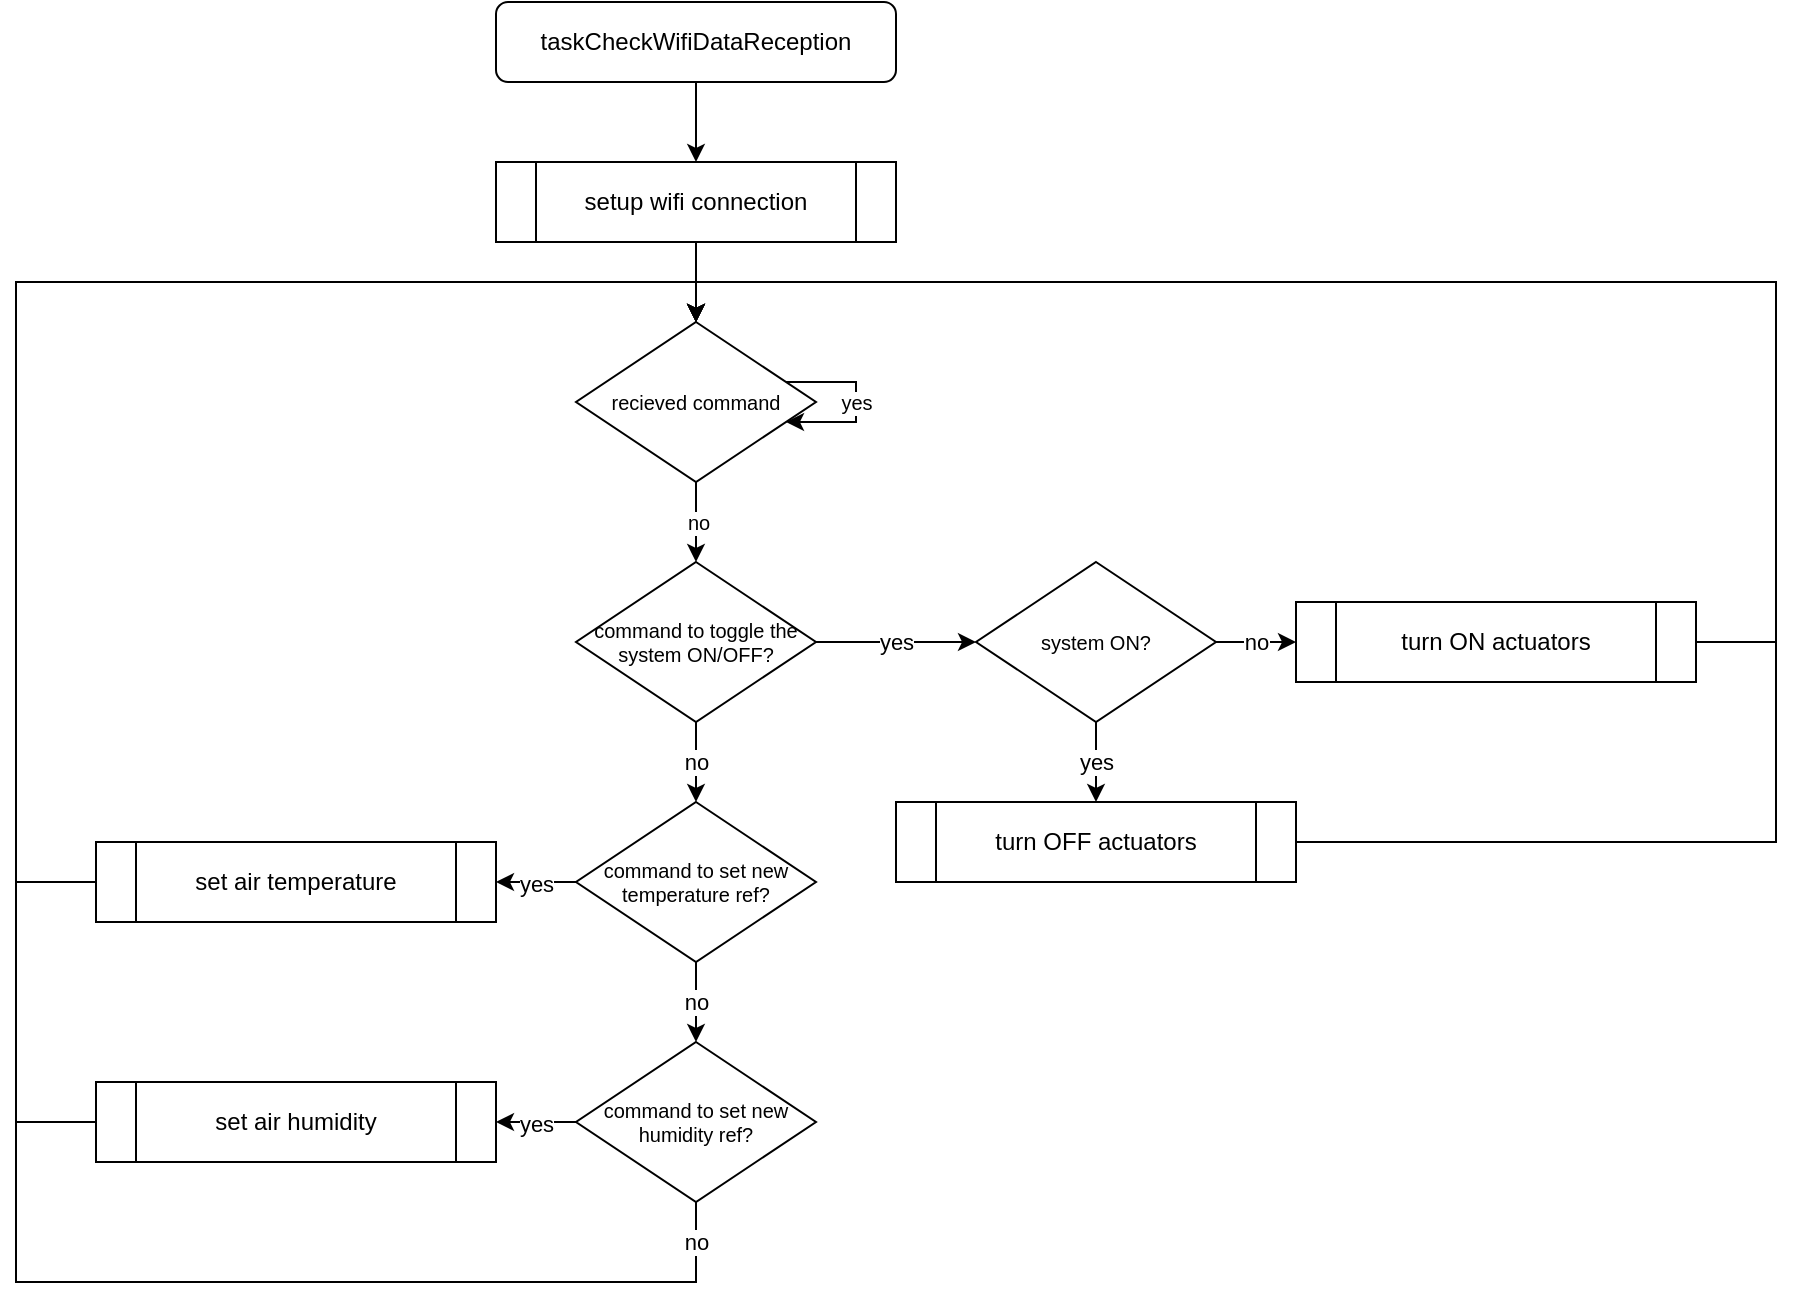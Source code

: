 <mxfile version="15.9.4" type="device"><diagram id="C5RBs43oDa-KdzZeNtuy" name="Page-1"><mxGraphModel dx="1730" dy="815" grid="1" gridSize="10" guides="1" tooltips="1" connect="1" arrows="1" fold="1" page="1" pageScale="1" pageWidth="827" pageHeight="1169" math="0" shadow="0"><root><mxCell id="WIyWlLk6GJQsqaUBKTNV-0"/><mxCell id="WIyWlLk6GJQsqaUBKTNV-1" parent="WIyWlLk6GJQsqaUBKTNV-0"/><mxCell id="kXIF5lAyFnLGbSisuO0o-7" value="" style="edgeStyle=orthogonalEdgeStyle;rounded=0;orthogonalLoop=1;jettySize=auto;html=1;fontSize=10;" parent="WIyWlLk6GJQsqaUBKTNV-1" source="kXIF5lAyFnLGbSisuO0o-2" edge="1"><mxGeometry relative="1" as="geometry"><mxPoint x="380" y="160" as="targetPoint"/></mxGeometry></mxCell><mxCell id="kXIF5lAyFnLGbSisuO0o-2" value="taskCheckWifiDataReception" style="rounded=1;whiteSpace=wrap;html=1;" parent="WIyWlLk6GJQsqaUBKTNV-1" vertex="1"><mxGeometry x="280" y="80" width="200" height="40" as="geometry"/></mxCell><mxCell id="kXIF5lAyFnLGbSisuO0o-10" value="no" style="edgeStyle=orthogonalEdgeStyle;rounded=0;orthogonalLoop=1;jettySize=auto;html=1;fontSize=10;" parent="WIyWlLk6GJQsqaUBKTNV-1" source="kXIF5lAyFnLGbSisuO0o-6" edge="1"><mxGeometry relative="1" as="geometry"><mxPoint x="380" y="360" as="targetPoint"/></mxGeometry></mxCell><mxCell id="kXIF5lAyFnLGbSisuO0o-6" value="&lt;span style=&quot;font-size: 10px&quot;&gt;recieved command&lt;br style=&quot;font-size: 10px&quot;&gt;&lt;/span&gt;" style="rhombus;whiteSpace=wrap;html=1;fontSize=10;" parent="WIyWlLk6GJQsqaUBKTNV-1" vertex="1"><mxGeometry x="320" y="240" width="120" height="80" as="geometry"/></mxCell><mxCell id="kXIF5lAyFnLGbSisuO0o-26" value="yes" style="edgeStyle=orthogonalEdgeStyle;rounded=0;orthogonalLoop=1;jettySize=auto;html=1;fontSize=10;" parent="WIyWlLk6GJQsqaUBKTNV-1" source="kXIF5lAyFnLGbSisuO0o-6" target="kXIF5lAyFnLGbSisuO0o-6" edge="1"><mxGeometry relative="1" as="geometry"/></mxCell><mxCell id="KD7gQ-MLyxfakXhrzJCq-25" value="" style="edgeStyle=orthogonalEdgeStyle;rounded=0;orthogonalLoop=1;jettySize=auto;html=1;" edge="1" parent="WIyWlLk6GJQsqaUBKTNV-1" source="KD7gQ-MLyxfakXhrzJCq-1" target="kXIF5lAyFnLGbSisuO0o-6"><mxGeometry relative="1" as="geometry"/></mxCell><mxCell id="KD7gQ-MLyxfakXhrzJCq-1" value="setup wifi connection" style="shape=process;whiteSpace=wrap;html=1;backgroundOutline=1;" vertex="1" parent="WIyWlLk6GJQsqaUBKTNV-1"><mxGeometry x="280" y="160" width="200" height="40" as="geometry"/></mxCell><mxCell id="KD7gQ-MLyxfakXhrzJCq-11" style="edgeStyle=orthogonalEdgeStyle;rounded=0;orthogonalLoop=1;jettySize=auto;html=1;entryX=0.5;entryY=0;entryDx=0;entryDy=0;" edge="1" parent="WIyWlLk6GJQsqaUBKTNV-1" target="kXIF5lAyFnLGbSisuO0o-6"><mxGeometry relative="1" as="geometry"><mxPoint x="80" y="520" as="sourcePoint"/><Array as="points"><mxPoint x="40" y="520"/><mxPoint x="40" y="220"/><mxPoint x="380" y="220"/></Array></mxGeometry></mxCell><mxCell id="KD7gQ-MLyxfakXhrzJCq-12" value="no" style="edgeStyle=orthogonalEdgeStyle;rounded=0;orthogonalLoop=1;jettySize=auto;html=1;" edge="1" parent="WIyWlLk6GJQsqaUBKTNV-1" source="KD7gQ-MLyxfakXhrzJCq-3" target="KD7gQ-MLyxfakXhrzJCq-4"><mxGeometry relative="1" as="geometry"/></mxCell><mxCell id="KD7gQ-MLyxfakXhrzJCq-14" value="yes" style="edgeStyle=orthogonalEdgeStyle;rounded=0;orthogonalLoop=1;jettySize=auto;html=1;" edge="1" parent="WIyWlLk6GJQsqaUBKTNV-1" source="KD7gQ-MLyxfakXhrzJCq-3" target="KD7gQ-MLyxfakXhrzJCq-6"><mxGeometry relative="1" as="geometry"/></mxCell><mxCell id="KD7gQ-MLyxfakXhrzJCq-3" value="&lt;span style=&quot;font-size: 10px&quot;&gt;command to toggle the system ON/OFF?&lt;br style=&quot;font-size: 10px&quot;&gt;&lt;/span&gt;" style="rhombus;whiteSpace=wrap;html=1;fontSize=10;" vertex="1" parent="WIyWlLk6GJQsqaUBKTNV-1"><mxGeometry x="320" y="360" width="120" height="80" as="geometry"/></mxCell><mxCell id="KD7gQ-MLyxfakXhrzJCq-8" value="yes" style="edgeStyle=orthogonalEdgeStyle;rounded=0;orthogonalLoop=1;jettySize=auto;html=1;" edge="1" parent="WIyWlLk6GJQsqaUBKTNV-1" source="KD7gQ-MLyxfakXhrzJCq-4"><mxGeometry relative="1" as="geometry"><mxPoint x="280" y="520" as="targetPoint"/></mxGeometry></mxCell><mxCell id="KD7gQ-MLyxfakXhrzJCq-13" value="no" style="edgeStyle=orthogonalEdgeStyle;rounded=0;orthogonalLoop=1;jettySize=auto;html=1;entryX=0.5;entryY=0;entryDx=0;entryDy=0;" edge="1" parent="WIyWlLk6GJQsqaUBKTNV-1" source="KD7gQ-MLyxfakXhrzJCq-4" target="KD7gQ-MLyxfakXhrzJCq-5"><mxGeometry relative="1" as="geometry"/></mxCell><mxCell id="KD7gQ-MLyxfakXhrzJCq-4" value="&lt;span style=&quot;font-size: 10px&quot;&gt;command to set new temperature ref?&lt;br style=&quot;font-size: 10px&quot;&gt;&lt;/span&gt;" style="rhombus;whiteSpace=wrap;html=1;fontSize=10;" vertex="1" parent="WIyWlLk6GJQsqaUBKTNV-1"><mxGeometry x="320" y="480" width="120" height="80" as="geometry"/></mxCell><mxCell id="KD7gQ-MLyxfakXhrzJCq-9" value="yes" style="edgeStyle=orthogonalEdgeStyle;rounded=0;orthogonalLoop=1;jettySize=auto;html=1;" edge="1" parent="WIyWlLk6GJQsqaUBKTNV-1" source="KD7gQ-MLyxfakXhrzJCq-5"><mxGeometry relative="1" as="geometry"><mxPoint x="280" y="640" as="targetPoint"/></mxGeometry></mxCell><mxCell id="KD7gQ-MLyxfakXhrzJCq-15" value="no" style="edgeStyle=orthogonalEdgeStyle;rounded=0;orthogonalLoop=1;jettySize=auto;html=1;entryX=0.5;entryY=0;entryDx=0;entryDy=0;" edge="1" parent="WIyWlLk6GJQsqaUBKTNV-1" source="KD7gQ-MLyxfakXhrzJCq-5" target="kXIF5lAyFnLGbSisuO0o-6"><mxGeometry x="-0.968" relative="1" as="geometry"><Array as="points"><mxPoint x="380" y="720"/><mxPoint x="40" y="720"/><mxPoint x="40" y="220"/><mxPoint x="380" y="220"/></Array><mxPoint as="offset"/></mxGeometry></mxCell><mxCell id="KD7gQ-MLyxfakXhrzJCq-5" value="&lt;span style=&quot;font-size: 10px&quot;&gt;command to set new humidity ref?&lt;br style=&quot;font-size: 10px&quot;&gt;&lt;/span&gt;" style="rhombus;whiteSpace=wrap;html=1;fontSize=10;" vertex="1" parent="WIyWlLk6GJQsqaUBKTNV-1"><mxGeometry x="320" y="600" width="120" height="80" as="geometry"/></mxCell><mxCell id="KD7gQ-MLyxfakXhrzJCq-20" value="no" style="edgeStyle=orthogonalEdgeStyle;rounded=0;orthogonalLoop=1;jettySize=auto;html=1;" edge="1" parent="WIyWlLk6GJQsqaUBKTNV-1" source="KD7gQ-MLyxfakXhrzJCq-6" target="KD7gQ-MLyxfakXhrzJCq-19"><mxGeometry relative="1" as="geometry"/></mxCell><mxCell id="KD7gQ-MLyxfakXhrzJCq-21" value="yes" style="edgeStyle=orthogonalEdgeStyle;rounded=0;orthogonalLoop=1;jettySize=auto;html=1;" edge="1" parent="WIyWlLk6GJQsqaUBKTNV-1" source="KD7gQ-MLyxfakXhrzJCq-6" target="KD7gQ-MLyxfakXhrzJCq-17"><mxGeometry relative="1" as="geometry"/></mxCell><mxCell id="KD7gQ-MLyxfakXhrzJCq-6" value="&lt;span style=&quot;font-size: 10px&quot;&gt;system ON?&lt;br style=&quot;font-size: 10px&quot;&gt;&lt;/span&gt;" style="rhombus;whiteSpace=wrap;html=1;fontSize=10;" vertex="1" parent="WIyWlLk6GJQsqaUBKTNV-1"><mxGeometry x="520" y="360" width="120" height="80" as="geometry"/></mxCell><mxCell id="KD7gQ-MLyxfakXhrzJCq-10" style="edgeStyle=orthogonalEdgeStyle;rounded=0;orthogonalLoop=1;jettySize=auto;html=1;entryX=0.5;entryY=0;entryDx=0;entryDy=0;" edge="1" parent="WIyWlLk6GJQsqaUBKTNV-1" target="kXIF5lAyFnLGbSisuO0o-6"><mxGeometry relative="1" as="geometry"><mxPoint x="80" y="640" as="sourcePoint"/><Array as="points"><mxPoint x="40" y="640"/><mxPoint x="40" y="220"/><mxPoint x="380" y="220"/></Array></mxGeometry></mxCell><mxCell id="KD7gQ-MLyxfakXhrzJCq-22" style="edgeStyle=orthogonalEdgeStyle;rounded=0;orthogonalLoop=1;jettySize=auto;html=1;entryX=0.5;entryY=0;entryDx=0;entryDy=0;" edge="1" parent="WIyWlLk6GJQsqaUBKTNV-1" source="KD7gQ-MLyxfakXhrzJCq-17" target="kXIF5lAyFnLGbSisuO0o-6"><mxGeometry relative="1" as="geometry"><Array as="points"><mxPoint x="920" y="500"/><mxPoint x="920" y="220"/><mxPoint x="380" y="220"/></Array></mxGeometry></mxCell><mxCell id="KD7gQ-MLyxfakXhrzJCq-17" value="turn OFF actuators" style="shape=process;whiteSpace=wrap;html=1;backgroundOutline=1;" vertex="1" parent="WIyWlLk6GJQsqaUBKTNV-1"><mxGeometry x="480" y="480" width="200" height="40" as="geometry"/></mxCell><mxCell id="KD7gQ-MLyxfakXhrzJCq-23" style="edgeStyle=orthogonalEdgeStyle;rounded=0;orthogonalLoop=1;jettySize=auto;html=1;entryX=0.5;entryY=0;entryDx=0;entryDy=0;" edge="1" parent="WIyWlLk6GJQsqaUBKTNV-1" source="KD7gQ-MLyxfakXhrzJCq-19" target="kXIF5lAyFnLGbSisuO0o-6"><mxGeometry relative="1" as="geometry"><Array as="points"><mxPoint x="920" y="400"/><mxPoint x="920" y="220"/><mxPoint x="380" y="220"/></Array></mxGeometry></mxCell><mxCell id="KD7gQ-MLyxfakXhrzJCq-19" value="turn ON actuators" style="shape=process;whiteSpace=wrap;html=1;backgroundOutline=1;" vertex="1" parent="WIyWlLk6GJQsqaUBKTNV-1"><mxGeometry x="680" y="380" width="200" height="40" as="geometry"/></mxCell><mxCell id="KD7gQ-MLyxfakXhrzJCq-26" value="set air temperature" style="shape=process;whiteSpace=wrap;html=1;backgroundOutline=1;" vertex="1" parent="WIyWlLk6GJQsqaUBKTNV-1"><mxGeometry x="80" y="500" width="200" height="40" as="geometry"/></mxCell><mxCell id="KD7gQ-MLyxfakXhrzJCq-27" value="set air humidity" style="shape=process;whiteSpace=wrap;html=1;backgroundOutline=1;" vertex="1" parent="WIyWlLk6GJQsqaUBKTNV-1"><mxGeometry x="80" y="620" width="200" height="40" as="geometry"/></mxCell></root></mxGraphModel></diagram></mxfile>